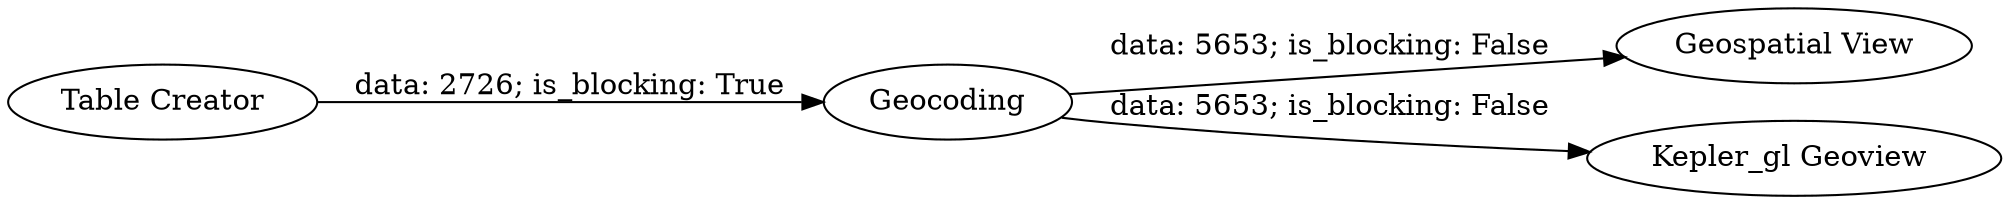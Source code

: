 digraph {
	"-5884503802838349209_4" [label="Geospatial View"]
	"-5884503802838349209_2" [label="Table Creator"]
	"-5884503802838349209_5" [label="Kepler_gl Geoview "]
	"-5884503802838349209_1" [label=Geocoding]
	"-5884503802838349209_1" -> "-5884503802838349209_5" [label="data: 5653; is_blocking: False"]
	"-5884503802838349209_1" -> "-5884503802838349209_4" [label="data: 5653; is_blocking: False"]
	"-5884503802838349209_2" -> "-5884503802838349209_1" [label="data: 2726; is_blocking: True"]
	rankdir=LR
}
